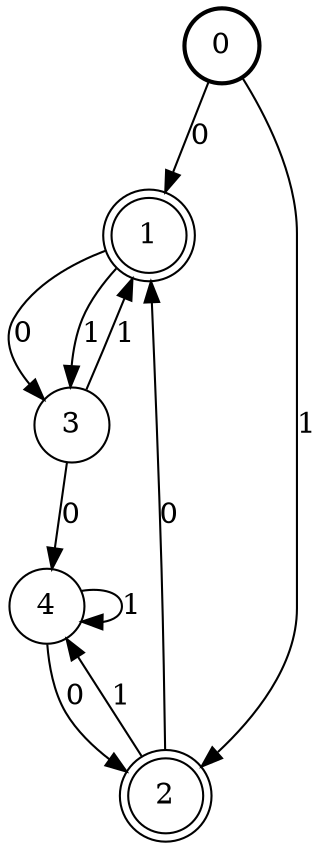 digraph Automat {
    node [shape = circle];
    0 [style = "bold"];
    0 -> 1 [label = "0"];
    0 -> 2 [label = "1"];
    1 [peripheries=2]
    1 -> 3 [label = "0"];
    1 -> 3 [label = "1"];
    2 [peripheries=2]
    2 -> 1 [label = "0"];
    2 -> 4 [label = "1"];
    3 -> 4 [label = "0"];
    3 -> 1 [label = "1"];
    4 -> 2 [label = "0"];
    4 -> 4 [label = "1"];
}
